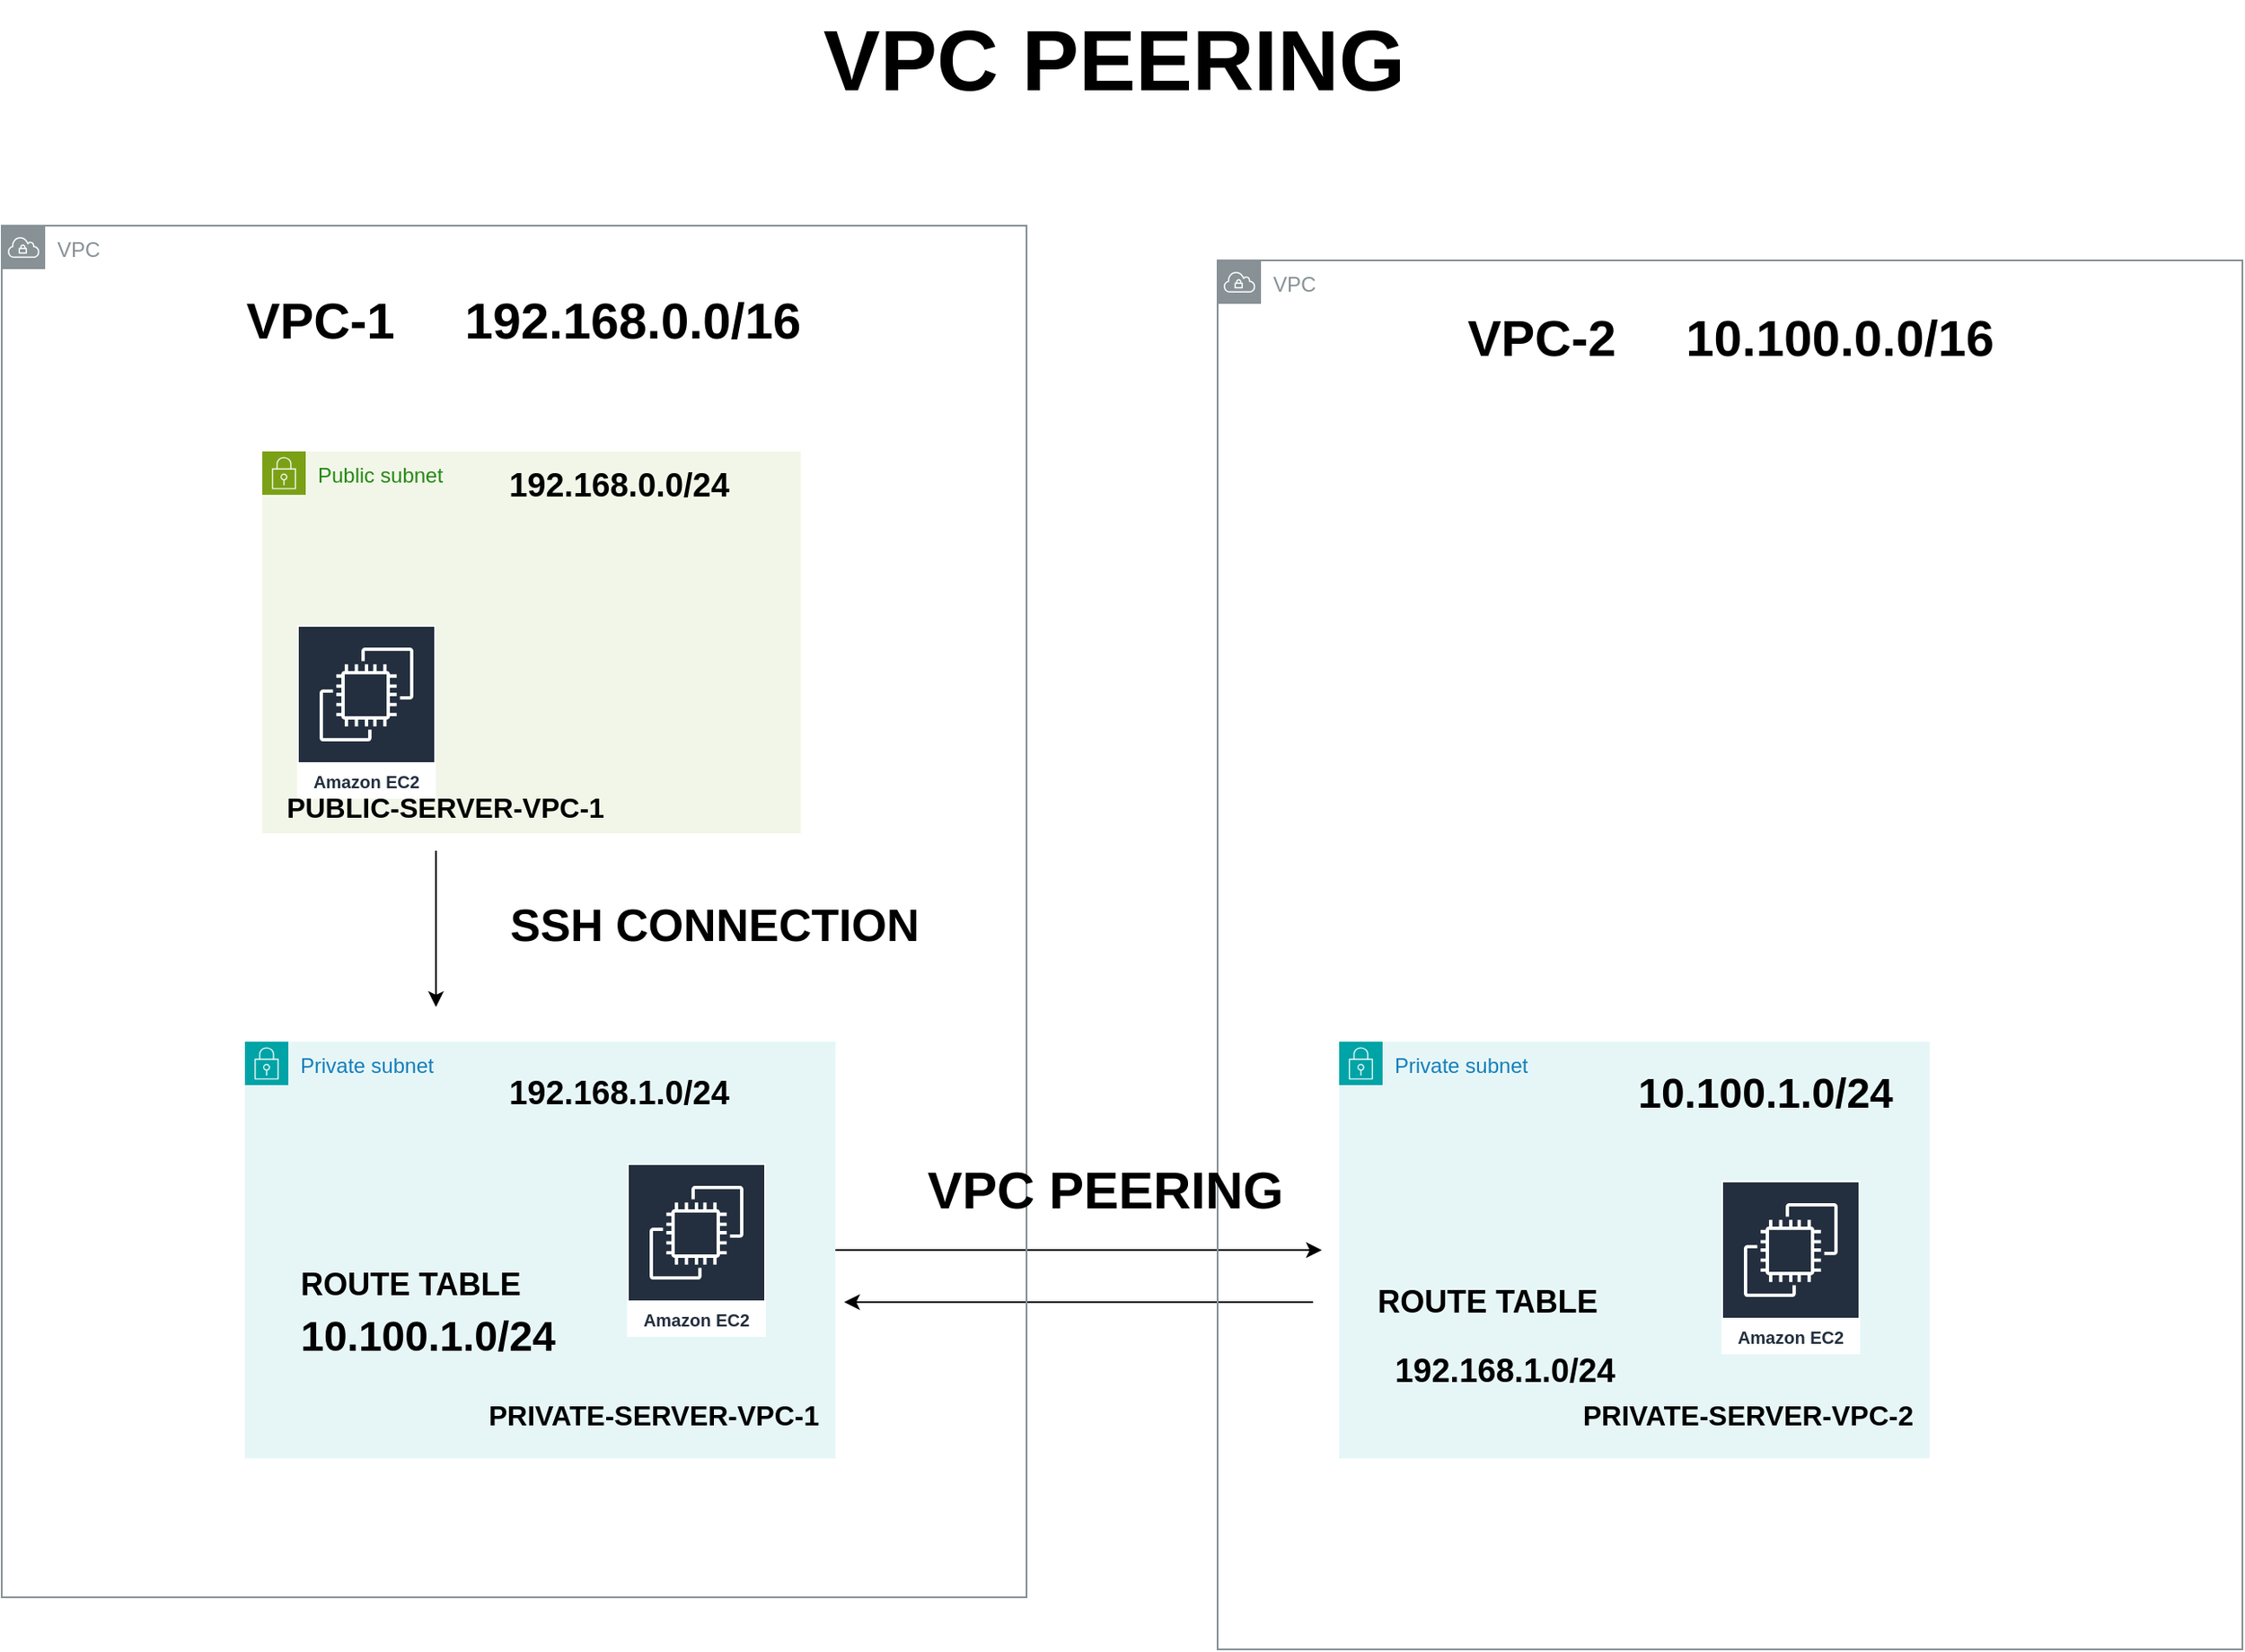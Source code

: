 <mxfile version="24.0.7" type="device">
  <diagram name="Page-1" id="xld5hn-b0TKSg5bB-_ga">
    <mxGraphModel dx="1984" dy="1703" grid="1" gridSize="10" guides="1" tooltips="1" connect="1" arrows="1" fold="1" page="1" pageScale="1" pageWidth="850" pageHeight="1100" math="0" shadow="0">
      <root>
        <mxCell id="0" />
        <mxCell id="1" parent="0" />
        <mxCell id="0IAm7xfOWSde1sFOafxm-1" value="Public subnet" style="points=[[0,0],[0.25,0],[0.5,0],[0.75,0],[1,0],[1,0.25],[1,0.5],[1,0.75],[1,1],[0.75,1],[0.5,1],[0.25,1],[0,1],[0,0.75],[0,0.5],[0,0.25]];outlineConnect=0;gradientColor=none;html=1;whiteSpace=wrap;fontSize=12;fontStyle=0;container=1;pointerEvents=0;collapsible=0;recursiveResize=0;shape=mxgraph.aws4.group;grIcon=mxgraph.aws4.group_security_group;grStroke=0;strokeColor=#7AA116;fillColor=#F2F6E8;verticalAlign=top;align=left;spacingLeft=30;fontColor=#248814;dashed=0;" vertex="1" parent="1">
          <mxGeometry x="90" y="100" width="310" height="220" as="geometry" />
        </mxCell>
        <mxCell id="0IAm7xfOWSde1sFOafxm-3" value="Amazon EC2" style="sketch=0;outlineConnect=0;fontColor=#232F3E;gradientColor=none;strokeColor=#ffffff;fillColor=#232F3E;dashed=0;verticalLabelPosition=middle;verticalAlign=bottom;align=center;html=1;whiteSpace=wrap;fontSize=10;fontStyle=1;spacing=3;shape=mxgraph.aws4.productIcon;prIcon=mxgraph.aws4.ec2;" vertex="1" parent="0IAm7xfOWSde1sFOafxm-1">
          <mxGeometry x="20" y="100" width="80" height="100" as="geometry" />
        </mxCell>
        <mxCell id="0IAm7xfOWSde1sFOafxm-8" value="&lt;font style=&quot;font-size: 19px;&quot;&gt;&lt;b&gt;192.168.0.0/24&lt;/b&gt;&lt;/font&gt;" style="text;html=1;align=center;verticalAlign=middle;resizable=0;points=[];autosize=1;strokeColor=none;fillColor=none;" vertex="1" parent="0IAm7xfOWSde1sFOafxm-1">
          <mxGeometry x="130" width="150" height="40" as="geometry" />
        </mxCell>
        <mxCell id="0IAm7xfOWSde1sFOafxm-4" value="Private subnet" style="points=[[0,0],[0.25,0],[0.5,0],[0.75,0],[1,0],[1,0.25],[1,0.5],[1,0.75],[1,1],[0.75,1],[0.5,1],[0.25,1],[0,1],[0,0.75],[0,0.5],[0,0.25]];outlineConnect=0;gradientColor=none;html=1;whiteSpace=wrap;fontSize=12;fontStyle=0;container=1;pointerEvents=0;collapsible=0;recursiveResize=0;shape=mxgraph.aws4.group;grIcon=mxgraph.aws4.group_security_group;grStroke=0;strokeColor=#00A4A6;fillColor=#E6F6F7;verticalAlign=top;align=left;spacingLeft=30;fontColor=#147EBA;dashed=0;" vertex="1" parent="1">
          <mxGeometry x="80" y="440" width="340" height="240" as="geometry" />
        </mxCell>
        <mxCell id="0IAm7xfOWSde1sFOafxm-9" value="&lt;font style=&quot;font-size: 19px;&quot;&gt;&lt;b&gt;192.168.1.0/24&lt;/b&gt;&lt;/font&gt;" style="text;html=1;align=center;verticalAlign=middle;resizable=0;points=[];autosize=1;strokeColor=none;fillColor=none;" vertex="1" parent="0IAm7xfOWSde1sFOafxm-4">
          <mxGeometry x="140" y="10" width="150" height="40" as="geometry" />
        </mxCell>
        <mxCell id="0IAm7xfOWSde1sFOafxm-10" value="&lt;div&gt;&lt;font size=&quot;1&quot;&gt;&lt;b&gt;&lt;font style=&quot;font-size: 18px;&quot;&gt;ROUTE TABLE &lt;/font&gt;&lt;/b&gt;&lt;br&gt;&lt;/font&gt;&lt;/div&gt;" style="text;html=1;align=center;verticalAlign=middle;resizable=0;points=[];autosize=1;strokeColor=none;fillColor=none;" vertex="1" parent="0IAm7xfOWSde1sFOafxm-4">
          <mxGeometry x="20" y="120" width="150" height="40" as="geometry" />
        </mxCell>
        <mxCell id="0IAm7xfOWSde1sFOafxm-13" value="&lt;font style=&quot;font-size: 24px;&quot;&gt;&lt;b&gt;10.100.1.0/24&lt;/b&gt;&lt;/font&gt;" style="text;html=1;align=center;verticalAlign=middle;resizable=0;points=[];autosize=1;strokeColor=none;fillColor=none;" vertex="1" parent="0IAm7xfOWSde1sFOafxm-4">
          <mxGeometry x="20" y="150" width="170" height="40" as="geometry" />
        </mxCell>
        <mxCell id="0IAm7xfOWSde1sFOafxm-20" value="Amazon EC2" style="sketch=0;outlineConnect=0;fontColor=#232F3E;gradientColor=none;strokeColor=#ffffff;fillColor=#232F3E;dashed=0;verticalLabelPosition=middle;verticalAlign=bottom;align=center;html=1;whiteSpace=wrap;fontSize=10;fontStyle=1;spacing=3;shape=mxgraph.aws4.productIcon;prIcon=mxgraph.aws4.ec2;" vertex="1" parent="0IAm7xfOWSde1sFOafxm-4">
          <mxGeometry x="220" y="70" width="80" height="100" as="geometry" />
        </mxCell>
        <mxCell id="0IAm7xfOWSde1sFOafxm-6" value="Private subnet" style="points=[[0,0],[0.25,0],[0.5,0],[0.75,0],[1,0],[1,0.25],[1,0.5],[1,0.75],[1,1],[0.75,1],[0.5,1],[0.25,1],[0,1],[0,0.75],[0,0.5],[0,0.25]];outlineConnect=0;gradientColor=none;html=1;whiteSpace=wrap;fontSize=12;fontStyle=0;container=1;pointerEvents=0;collapsible=0;recursiveResize=0;shape=mxgraph.aws4.group;grIcon=mxgraph.aws4.group_security_group;grStroke=0;strokeColor=#00A4A6;fillColor=#E6F6F7;verticalAlign=top;align=left;spacingLeft=30;fontColor=#147EBA;dashed=0;" vertex="1" parent="1">
          <mxGeometry x="710" y="440" width="340" height="240" as="geometry" />
        </mxCell>
        <mxCell id="0IAm7xfOWSde1sFOafxm-11" value="&lt;div&gt;&lt;font size=&quot;1&quot;&gt;&lt;b&gt;&lt;font style=&quot;font-size: 18px;&quot;&gt;ROUTE TABLE &lt;/font&gt;&lt;/b&gt;&lt;br&gt;&lt;/font&gt;&lt;/div&gt;" style="text;html=1;align=center;verticalAlign=middle;resizable=0;points=[];autosize=1;strokeColor=none;fillColor=none;" vertex="1" parent="0IAm7xfOWSde1sFOafxm-6">
          <mxGeometry x="10" y="130" width="150" height="40" as="geometry" />
        </mxCell>
        <mxCell id="0IAm7xfOWSde1sFOafxm-12" value="&lt;font style=&quot;font-size: 24px;&quot;&gt;&lt;b&gt;10.100.1.0/24&lt;/b&gt;&lt;/font&gt;" style="text;html=1;align=center;verticalAlign=middle;resizable=0;points=[];autosize=1;strokeColor=none;fillColor=none;" vertex="1" parent="0IAm7xfOWSde1sFOafxm-6">
          <mxGeometry x="160" y="10" width="170" height="40" as="geometry" />
        </mxCell>
        <mxCell id="0IAm7xfOWSde1sFOafxm-14" value="&lt;font style=&quot;font-size: 19px;&quot;&gt;&lt;b&gt;192.168.1.0/24&lt;/b&gt;&lt;/font&gt;" style="text;html=1;align=center;verticalAlign=middle;resizable=0;points=[];autosize=1;strokeColor=none;fillColor=none;" vertex="1" parent="0IAm7xfOWSde1sFOafxm-6">
          <mxGeometry x="20" y="170" width="150" height="40" as="geometry" />
        </mxCell>
        <mxCell id="0IAm7xfOWSde1sFOafxm-26" value="Amazon EC2" style="sketch=0;outlineConnect=0;fontColor=#232F3E;gradientColor=none;strokeColor=#ffffff;fillColor=#232F3E;dashed=0;verticalLabelPosition=middle;verticalAlign=bottom;align=center;html=1;whiteSpace=wrap;fontSize=10;fontStyle=1;spacing=3;shape=mxgraph.aws4.productIcon;prIcon=mxgraph.aws4.ec2;" vertex="1" parent="0IAm7xfOWSde1sFOafxm-6">
          <mxGeometry x="220" y="80" width="80" height="100" as="geometry" />
        </mxCell>
        <mxCell id="0IAm7xfOWSde1sFOafxm-16" value="" style="endArrow=classic;html=1;rounded=0;" edge="1" parent="1">
          <mxGeometry width="50" height="50" relative="1" as="geometry">
            <mxPoint x="420" y="560" as="sourcePoint" />
            <mxPoint x="700" y="560" as="targetPoint" />
          </mxGeometry>
        </mxCell>
        <mxCell id="0IAm7xfOWSde1sFOafxm-17" value="" style="endArrow=classic;html=1;rounded=0;" edge="1" parent="1">
          <mxGeometry width="50" height="50" relative="1" as="geometry">
            <mxPoint x="695" y="590" as="sourcePoint" />
            <mxPoint x="425" y="590" as="targetPoint" />
          </mxGeometry>
        </mxCell>
        <mxCell id="0IAm7xfOWSde1sFOafxm-28" value="VPC" style="sketch=0;outlineConnect=0;gradientColor=none;html=1;whiteSpace=wrap;fontSize=12;fontStyle=0;shape=mxgraph.aws4.group;grIcon=mxgraph.aws4.group_vpc;strokeColor=#879196;fillColor=none;verticalAlign=top;align=left;spacingLeft=30;fontColor=#879196;dashed=0;" vertex="1" parent="1">
          <mxGeometry x="-60" y="-30" width="590" height="790" as="geometry" />
        </mxCell>
        <mxCell id="0IAm7xfOWSde1sFOafxm-29" value="VPC" style="sketch=0;outlineConnect=0;gradientColor=none;html=1;whiteSpace=wrap;fontSize=12;fontStyle=0;shape=mxgraph.aws4.group;grIcon=mxgraph.aws4.group_vpc;strokeColor=#879196;fillColor=none;verticalAlign=top;align=left;spacingLeft=30;fontColor=#879196;dashed=0;" vertex="1" parent="1">
          <mxGeometry x="640" y="-10" width="590" height="800" as="geometry" />
        </mxCell>
        <mxCell id="0IAm7xfOWSde1sFOafxm-30" value="" style="endArrow=classic;html=1;rounded=0;" edge="1" parent="1">
          <mxGeometry width="50" height="50" relative="1" as="geometry">
            <mxPoint x="190" y="330" as="sourcePoint" />
            <mxPoint x="190" y="420" as="targetPoint" />
          </mxGeometry>
        </mxCell>
        <mxCell id="0IAm7xfOWSde1sFOafxm-31" value="&lt;font style=&quot;font-size: 26px;&quot;&gt;&lt;b&gt;SSH CONNECTION &lt;/b&gt;&lt;/font&gt;" style="text;html=1;align=center;verticalAlign=middle;resizable=0;points=[];autosize=1;strokeColor=none;fillColor=none;" vertex="1" parent="1">
          <mxGeometry x="220" y="353" width="260" height="40" as="geometry" />
        </mxCell>
        <mxCell id="0IAm7xfOWSde1sFOafxm-32" value="&lt;b&gt;&lt;font style=&quot;font-size: 29px;&quot;&gt;VPC-1&amp;nbsp;&amp;nbsp;&amp;nbsp;&amp;nbsp; 192.168.0.0/16&lt;/font&gt;&lt;/b&gt;" style="text;html=1;align=center;verticalAlign=middle;resizable=0;points=[];autosize=1;strokeColor=none;fillColor=none;" vertex="1" parent="1">
          <mxGeometry x="70" width="340" height="50" as="geometry" />
        </mxCell>
        <mxCell id="0IAm7xfOWSde1sFOafxm-33" value="&lt;b&gt;&lt;font style=&quot;font-size: 29px;&quot;&gt;VPC-2 &amp;nbsp;&amp;nbsp;&amp;nbsp; 10.100.0.0/16&lt;/font&gt;&lt;/b&gt;" style="text;html=1;align=center;verticalAlign=middle;resizable=0;points=[];autosize=1;strokeColor=none;fillColor=none;" vertex="1" parent="1">
          <mxGeometry x="770" y="10" width="330" height="50" as="geometry" />
        </mxCell>
        <mxCell id="0IAm7xfOWSde1sFOafxm-34" value="&lt;b&gt;&lt;font style=&quot;font-size: 30px;&quot;&gt;VPC PEERING &lt;/font&gt;&lt;/b&gt;" style="text;html=1;align=center;verticalAlign=middle;resizable=0;points=[];autosize=1;strokeColor=none;fillColor=none;" vertex="1" parent="1">
          <mxGeometry x="460" y="500" width="230" height="50" as="geometry" />
        </mxCell>
        <mxCell id="0IAm7xfOWSde1sFOafxm-35" value="&lt;b&gt;&lt;font style=&quot;font-size: 49px;&quot;&gt;VPC PEERING&lt;br&gt;&lt;/font&gt;&lt;/b&gt;" style="text;html=1;align=center;verticalAlign=middle;resizable=0;points=[];autosize=1;strokeColor=none;fillColor=none;" vertex="1" parent="1">
          <mxGeometry x="400" y="-160" width="360" height="70" as="geometry" />
        </mxCell>
        <mxCell id="0IAm7xfOWSde1sFOafxm-36" value="&lt;font style=&quot;font-size: 16px;&quot;&gt;&lt;b&gt;PUBLIC-SERVER-VPC-1&lt;/b&gt;&lt;/font&gt;" style="text;html=1;align=center;verticalAlign=middle;resizable=0;points=[];autosize=1;strokeColor=none;fillColor=none;" vertex="1" parent="1">
          <mxGeometry x="90" y="290" width="210" height="30" as="geometry" />
        </mxCell>
        <mxCell id="0IAm7xfOWSde1sFOafxm-37" value="&lt;font style=&quot;font-size: 16px;&quot;&gt;&lt;b&gt;PRIVATE-SERVER-VPC-2&lt;/b&gt;&lt;/font&gt;" style="text;html=1;align=center;verticalAlign=middle;resizable=0;points=[];autosize=1;strokeColor=none;fillColor=none;" vertex="1" parent="1">
          <mxGeometry x="840" y="640" width="210" height="30" as="geometry" />
        </mxCell>
        <mxCell id="0IAm7xfOWSde1sFOafxm-38" value="&lt;font style=&quot;font-size: 16px;&quot;&gt;&lt;b&gt;PRIVATE-SERVER-VPC-1&lt;/b&gt;&lt;/font&gt;" style="text;html=1;align=center;verticalAlign=middle;resizable=0;points=[];autosize=1;strokeColor=none;fillColor=none;" vertex="1" parent="1">
          <mxGeometry x="210" y="640" width="210" height="30" as="geometry" />
        </mxCell>
      </root>
    </mxGraphModel>
  </diagram>
</mxfile>
